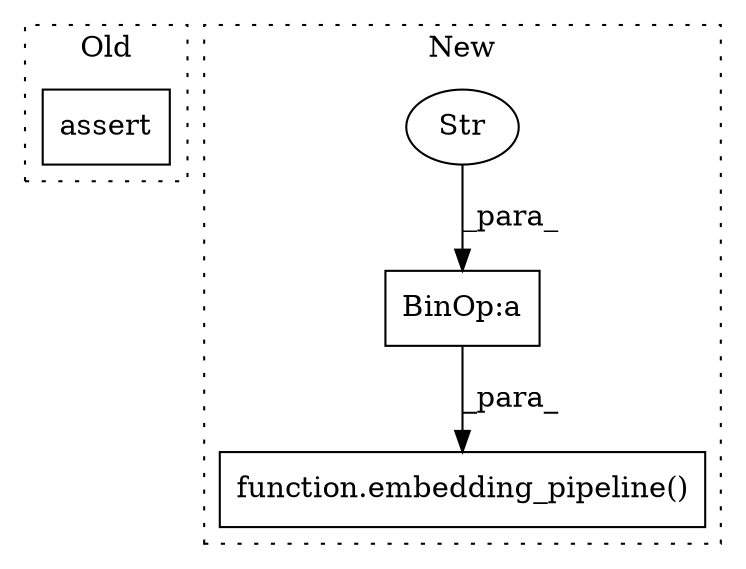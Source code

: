 digraph G {
subgraph cluster0 {
1 [label="assert" a="65" s="2666" l="7" shape="box"];
label = "Old";
style="dotted";
}
subgraph cluster1 {
2 [label="function.embedding_pipeline()" a="75" s="2558,2613" l="19,1" shape="box"];
3 [label="BinOp:a" a="82" s="2586" l="3" shape="box"];
4 [label="Str" a="66" s="2589" l="24" shape="ellipse"];
label = "New";
style="dotted";
}
3 -> 2 [label="_para_"];
4 -> 3 [label="_para_"];
}